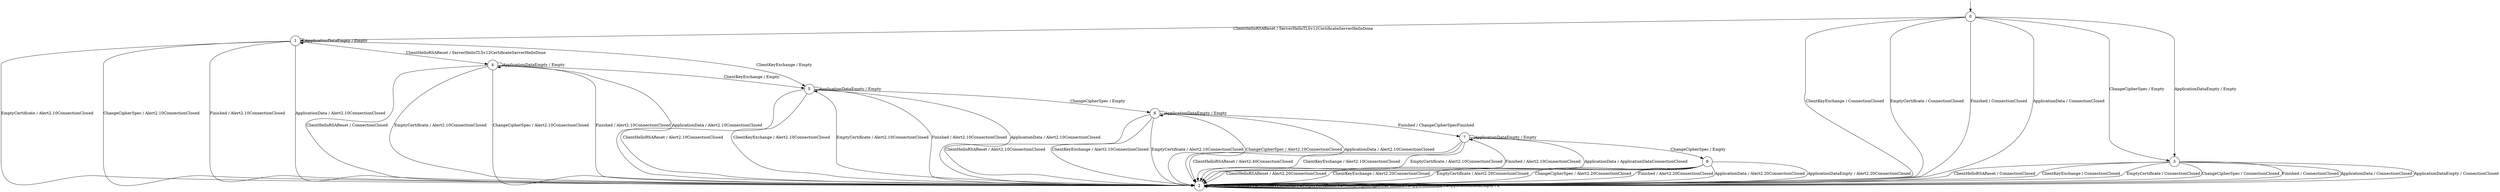 digraph g {

	s0 [shape="circle" label="0"];
	s1 [shape="circle" label="1"];
	s2 [shape="circle" label="2"];
	s3 [shape="circle" label="3"];
	s4 [shape="circle" label="4"];
	s5 [shape="circle" label="5"];
	s6 [shape="circle" label="6"];
	s7 [shape="circle" label="7"];
	s8 [shape="circle" label="8"];
	s0 -> s1 [label="ClientHelloRSAReset / ServerHelloTLSv12CertificateServerHelloDone"];
	s0 -> s2 [label="ClientKeyExchange / ConnectionClosed"];
	s0 -> s2 [label="EmptyCertificate / ConnectionClosed"];
	s0 -> s3 [label="ChangeCipherSpec / Empty"];
	s0 -> s2 [label="Finished / ConnectionClosed"];
	s0 -> s2 [label="ApplicationData / ConnectionClosed"];
	s0 -> s3 [label="ApplicationDataEmpty / Empty"];
	s1 -> s4 [label="ClientHelloRSAReset / ServerHelloTLSv12CertificateServerHelloDone"];
	s1 -> s5 [label="ClientKeyExchange / Empty"];
	s1 -> s2 [label="EmptyCertificate / Alert2.10ConnectionClosed"];
	s1 -> s2 [label="ChangeCipherSpec / Alert2.10ConnectionClosed"];
	s1 -> s2 [label="Finished / Alert2.10ConnectionClosed"];
	s1 -> s2 [label="ApplicationData / Alert2.10ConnectionClosed"];
	s1 -> s1 [label="ApplicationDataEmpty / Empty"];
	s2 -> s2 [label="ClientHelloRSAReset / x"];
	s2 -> s2 [label="ClientKeyExchange / x"];
	s2 -> s2 [label="EmptyCertificate / x"];
	s2 -> s2 [label="ChangeCipherSpec / x"];
	s2 -> s2 [label="Finished / x"];
	s2 -> s2 [label="ApplicationData / x"];
	s2 -> s2 [label="ApplicationDataEmpty / x"];
	s3 -> s2 [label="ClientHelloRSAReset / ConnectionClosed"];
	s3 -> s2 [label="ClientKeyExchange / ConnectionClosed"];
	s3 -> s2 [label="EmptyCertificate / ConnectionClosed"];
	s3 -> s2 [label="ChangeCipherSpec / ConnectionClosed"];
	s3 -> s2 [label="Finished / ConnectionClosed"];
	s3 -> s2 [label="ApplicationData / ConnectionClosed"];
	s3 -> s2 [label="ApplicationDataEmpty / ConnectionClosed"];
	s4 -> s2 [label="ClientHelloRSAReset / ConnectionClosed"];
	s4 -> s5 [label="ClientKeyExchange / Empty"];
	s4 -> s2 [label="EmptyCertificate / Alert2.10ConnectionClosed"];
	s4 -> s2 [label="ChangeCipherSpec / Alert2.10ConnectionClosed"];
	s4 -> s2 [label="Finished / Alert2.10ConnectionClosed"];
	s4 -> s2 [label="ApplicationData / Alert2.10ConnectionClosed"];
	s4 -> s4 [label="ApplicationDataEmpty / Empty"];
	s5 -> s2 [label="ClientHelloRSAReset / Alert2.10ConnectionClosed"];
	s5 -> s2 [label="ClientKeyExchange / Alert2.10ConnectionClosed"];
	s5 -> s2 [label="EmptyCertificate / Alert2.10ConnectionClosed"];
	s5 -> s6 [label="ChangeCipherSpec / Empty"];
	s5 -> s2 [label="Finished / Alert2.10ConnectionClosed"];
	s5 -> s2 [label="ApplicationData / Alert2.10ConnectionClosed"];
	s5 -> s5 [label="ApplicationDataEmpty / Empty"];
	s6 -> s2 [label="ClientHelloRSAReset / Alert2.10ConnectionClosed"];
	s6 -> s2 [label="ClientKeyExchange / Alert2.10ConnectionClosed"];
	s6 -> s2 [label="EmptyCertificate / Alert2.10ConnectionClosed"];
	s6 -> s2 [label="ChangeCipherSpec / Alert2.10ConnectionClosed"];
	s6 -> s7 [label="Finished / ChangeCipherSpecFinished"];
	s6 -> s2 [label="ApplicationData / Alert2.10ConnectionClosed"];
	s6 -> s6 [label="ApplicationDataEmpty / Empty"];
	s7 -> s2 [label="ClientHelloRSAReset / Alert2.40ConnectionClosed"];
	s7 -> s2 [label="ClientKeyExchange / Alert2.10ConnectionClosed"];
	s7 -> s2 [label="EmptyCertificate / Alert2.10ConnectionClosed"];
	s7 -> s8 [label="ChangeCipherSpec / Empty"];
	s7 -> s2 [label="Finished / Alert2.10ConnectionClosed"];
	s7 -> s2 [label="ApplicationData / ApplicationDataConnectionClosed"];
	s7 -> s7 [label="ApplicationDataEmpty / Empty"];
	s8 -> s2 [label="ClientHelloRSAReset / Alert2.20ConnectionClosed"];
	s8 -> s2 [label="ClientKeyExchange / Alert2.20ConnectionClosed"];
	s8 -> s2 [label="EmptyCertificate / Alert2.20ConnectionClosed"];
	s8 -> s2 [label="ChangeCipherSpec / Alert2.20ConnectionClosed"];
	s8 -> s2 [label="Finished / Alert2.20ConnectionClosed"];
	s8 -> s2 [label="ApplicationData / Alert2.20ConnectionClosed"];
	s8 -> s2 [label="ApplicationDataEmpty / Alert2.20ConnectionClosed"];

__start0 [label="" shape="none" width="0" height="0"];
__start0 -> s0;

}
